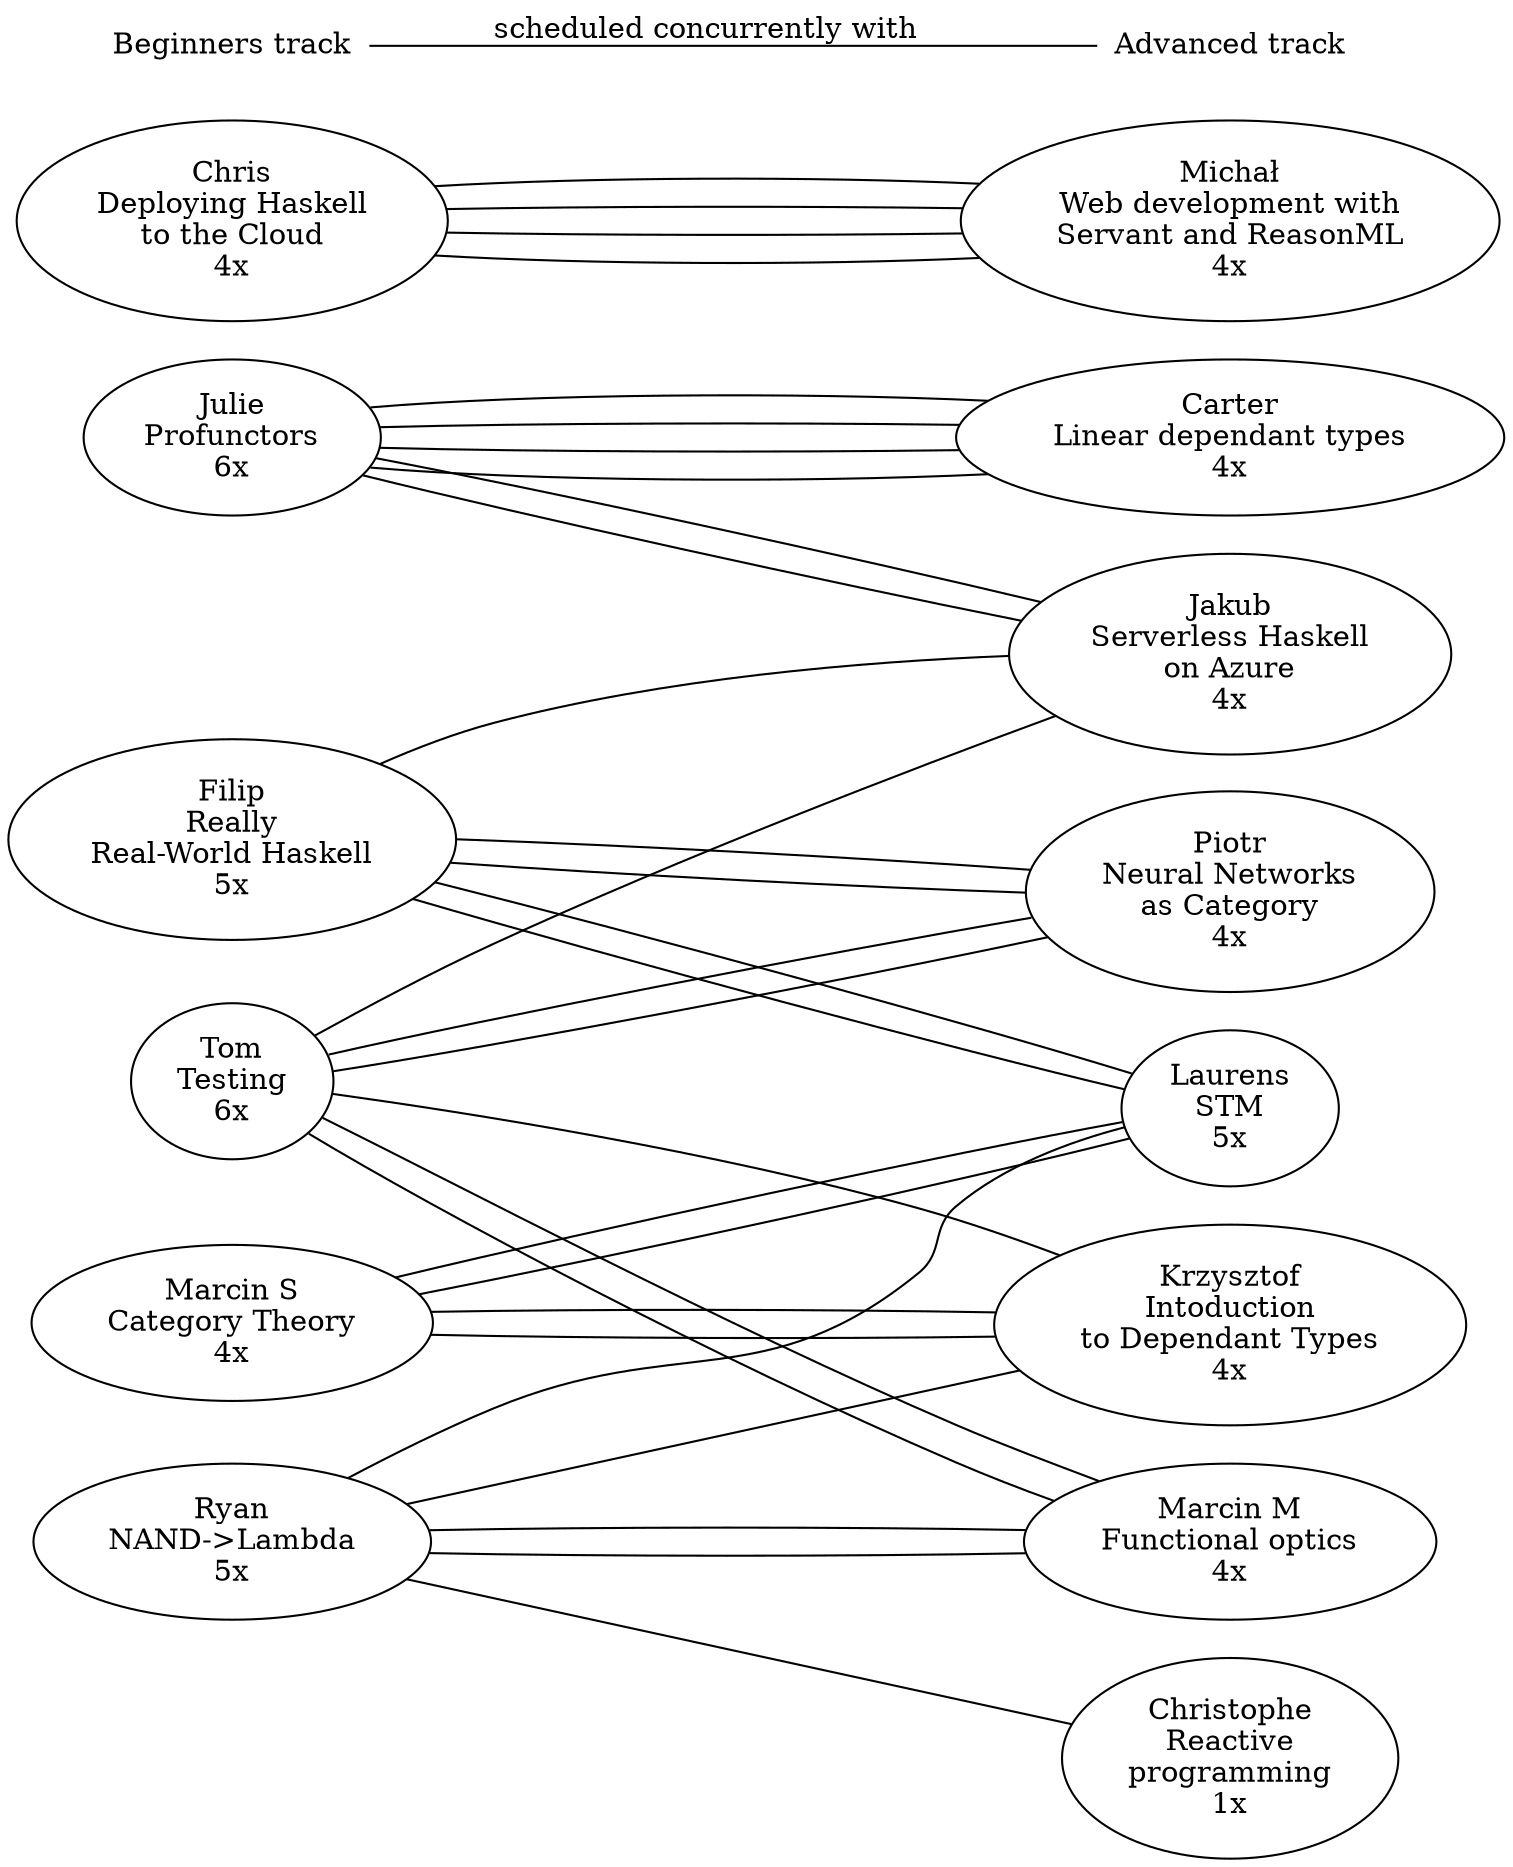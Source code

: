 graph scheduleClashes {
	// Monday
	Julie   -- Carter;
	Julie   -- Carter;
	MarcinS -- Laurens;
	MarcinS -- Laurens;
	Ryan    -- Laurens;
	Ryan    -- Christophe;

	// Tuesday
	MarcinS -- Krzysztof;
	MarcinS -- Krzysztof;
	Ryan    -- MarcinM;
	Ryan    -- MarcinM;
	Julie   -- Carter;
	Julie   -- Carter;

	// Wednesday
	Filip   -- Laurens;
	Filip   -- Laurens;
	Filip   -- Jakub;
	Tom     -- Jakub;
	Tom     -- Krzysztof;
	Ryan    -- Krzysztof;

	// Thursday
	Tom     -- Piotr;
	Tom     -- Piotr;
	Julie   -- Jakub;
	Julie   -- Jakub;
	Chris   -- Michał;
	Chris   -- Michał;

	// Friday
	Tom     -- MarcinM;
	Tom     -- MarcinM;
	Chris   -- Michał;
	Chris   -- Michał;
	Filip   -- Piotr;
	Filip   -- Piotr;

	// beginners track
	Julie[label="Julie\nProfunctors\n6x"];
	MarcinS[label="Marcin S\nCategory Theory\n4x"];
	Ryan[label="Ryan\nNAND->Lambda\n5x"];
	Filip[label="Filip\nReally\nReal-World Haskell\n5x"];
	Tom[label="Tom\nTesting\n6x"];
	Chris[label="Chris\nDeploying Haskell\nto the Cloud\n4x"];

	// advanced track
	Carter[label="Carter\nLinear dependant types\n4x"];
	Laurens[label="Laurens\nSTM\n5x"];
	Christophe[label="Christophe\nReactive\nprogramming\n1x"];
	Krzysztof[label="Krzysztof\nIntoduction\nto Dependant Types\n4x"];
	MarcinM[label="Marcin M\nFunctional optics\n4x"];
	Jakub[label="Jakub\nServerless Haskell\non Azure\n4x"];
	Piotr[label="Piotr\nNeural Networks\nas Category\n4x"];
	Michał[label="Michał\nWeb development with\nServant and ReasonML\n4x"];

	rankdir="LR";
	node[shape=none];
	beginners -- advanced[label="scheduled concurrently with"];
	beginners[label="Beginners track"];
	advanced[label="Advanced track"];
}
